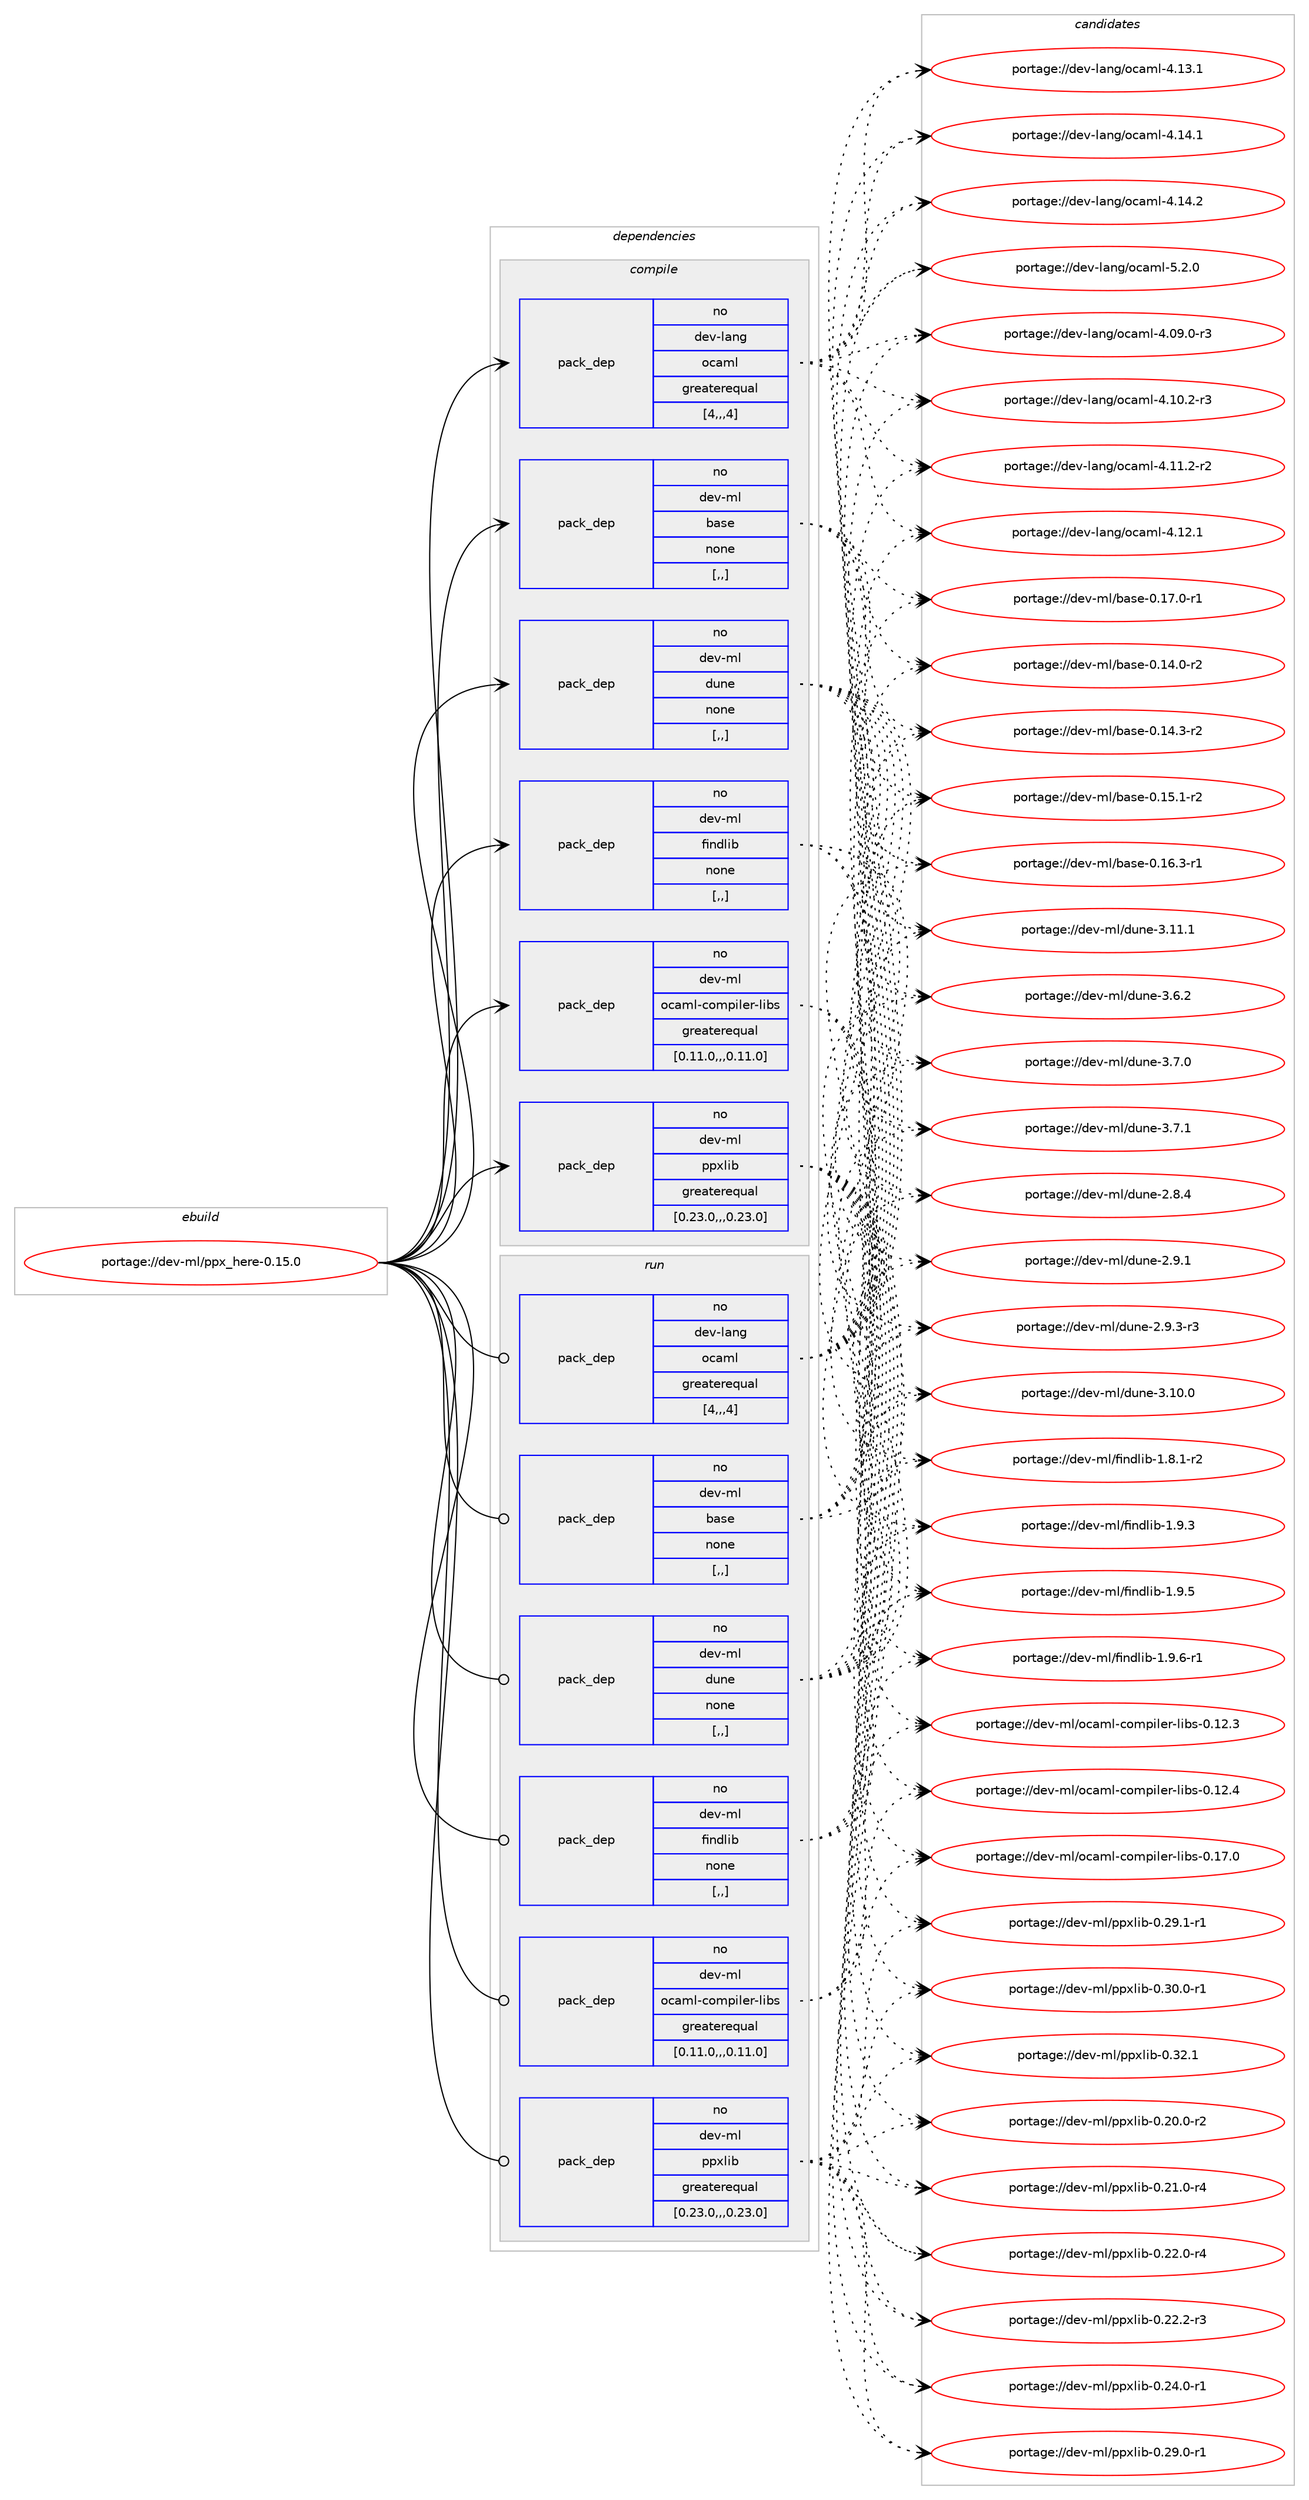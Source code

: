 digraph prolog {

# *************
# Graph options
# *************

newrank=true;
concentrate=true;
compound=true;
graph [rankdir=LR,fontname=Helvetica,fontsize=10,ranksep=1.5];#, ranksep=2.5, nodesep=0.2];
edge  [arrowhead=vee];
node  [fontname=Helvetica,fontsize=10];

# **********
# The ebuild
# **********

subgraph cluster_leftcol {
color=gray;
rank=same;
label=<<i>ebuild</i>>;
id [label="portage://dev-ml/ppx_here-0.15.0", color=red, width=4, href="../dev-ml/ppx_here-0.15.0.svg"];
}

# ****************
# The dependencies
# ****************

subgraph cluster_midcol {
color=gray;
label=<<i>dependencies</i>>;
subgraph cluster_compile {
fillcolor="#eeeeee";
style=filled;
label=<<i>compile</i>>;
subgraph pack89815 {
dependency119860 [label=<<TABLE BORDER="0" CELLBORDER="1" CELLSPACING="0" CELLPADDING="4" WIDTH="220"><TR><TD ROWSPAN="6" CELLPADDING="30">pack_dep</TD></TR><TR><TD WIDTH="110">no</TD></TR><TR><TD>dev-lang</TD></TR><TR><TD>ocaml</TD></TR><TR><TD>greaterequal</TD></TR><TR><TD>[4,,,4]</TD></TR></TABLE>>, shape=none, color=blue];
}
id:e -> dependency119860:w [weight=20,style="solid",arrowhead="vee"];
subgraph pack89816 {
dependency119861 [label=<<TABLE BORDER="0" CELLBORDER="1" CELLSPACING="0" CELLPADDING="4" WIDTH="220"><TR><TD ROWSPAN="6" CELLPADDING="30">pack_dep</TD></TR><TR><TD WIDTH="110">no</TD></TR><TR><TD>dev-ml</TD></TR><TR><TD>base</TD></TR><TR><TD>none</TD></TR><TR><TD>[,,]</TD></TR></TABLE>>, shape=none, color=blue];
}
id:e -> dependency119861:w [weight=20,style="solid",arrowhead="vee"];
subgraph pack89817 {
dependency119862 [label=<<TABLE BORDER="0" CELLBORDER="1" CELLSPACING="0" CELLPADDING="4" WIDTH="220"><TR><TD ROWSPAN="6" CELLPADDING="30">pack_dep</TD></TR><TR><TD WIDTH="110">no</TD></TR><TR><TD>dev-ml</TD></TR><TR><TD>dune</TD></TR><TR><TD>none</TD></TR><TR><TD>[,,]</TD></TR></TABLE>>, shape=none, color=blue];
}
id:e -> dependency119862:w [weight=20,style="solid",arrowhead="vee"];
subgraph pack89818 {
dependency119863 [label=<<TABLE BORDER="0" CELLBORDER="1" CELLSPACING="0" CELLPADDING="4" WIDTH="220"><TR><TD ROWSPAN="6" CELLPADDING="30">pack_dep</TD></TR><TR><TD WIDTH="110">no</TD></TR><TR><TD>dev-ml</TD></TR><TR><TD>findlib</TD></TR><TR><TD>none</TD></TR><TR><TD>[,,]</TD></TR></TABLE>>, shape=none, color=blue];
}
id:e -> dependency119863:w [weight=20,style="solid",arrowhead="vee"];
subgraph pack89819 {
dependency119864 [label=<<TABLE BORDER="0" CELLBORDER="1" CELLSPACING="0" CELLPADDING="4" WIDTH="220"><TR><TD ROWSPAN="6" CELLPADDING="30">pack_dep</TD></TR><TR><TD WIDTH="110">no</TD></TR><TR><TD>dev-ml</TD></TR><TR><TD>ocaml-compiler-libs</TD></TR><TR><TD>greaterequal</TD></TR><TR><TD>[0.11.0,,,0.11.0]</TD></TR></TABLE>>, shape=none, color=blue];
}
id:e -> dependency119864:w [weight=20,style="solid",arrowhead="vee"];
subgraph pack89820 {
dependency119865 [label=<<TABLE BORDER="0" CELLBORDER="1" CELLSPACING="0" CELLPADDING="4" WIDTH="220"><TR><TD ROWSPAN="6" CELLPADDING="30">pack_dep</TD></TR><TR><TD WIDTH="110">no</TD></TR><TR><TD>dev-ml</TD></TR><TR><TD>ppxlib</TD></TR><TR><TD>greaterequal</TD></TR><TR><TD>[0.23.0,,,0.23.0]</TD></TR></TABLE>>, shape=none, color=blue];
}
id:e -> dependency119865:w [weight=20,style="solid",arrowhead="vee"];
}
subgraph cluster_compileandrun {
fillcolor="#eeeeee";
style=filled;
label=<<i>compile and run</i>>;
}
subgraph cluster_run {
fillcolor="#eeeeee";
style=filled;
label=<<i>run</i>>;
subgraph pack89821 {
dependency119866 [label=<<TABLE BORDER="0" CELLBORDER="1" CELLSPACING="0" CELLPADDING="4" WIDTH="220"><TR><TD ROWSPAN="6" CELLPADDING="30">pack_dep</TD></TR><TR><TD WIDTH="110">no</TD></TR><TR><TD>dev-lang</TD></TR><TR><TD>ocaml</TD></TR><TR><TD>greaterequal</TD></TR><TR><TD>[4,,,4]</TD></TR></TABLE>>, shape=none, color=blue];
}
id:e -> dependency119866:w [weight=20,style="solid",arrowhead="odot"];
subgraph pack89822 {
dependency119867 [label=<<TABLE BORDER="0" CELLBORDER="1" CELLSPACING="0" CELLPADDING="4" WIDTH="220"><TR><TD ROWSPAN="6" CELLPADDING="30">pack_dep</TD></TR><TR><TD WIDTH="110">no</TD></TR><TR><TD>dev-ml</TD></TR><TR><TD>base</TD></TR><TR><TD>none</TD></TR><TR><TD>[,,]</TD></TR></TABLE>>, shape=none, color=blue];
}
id:e -> dependency119867:w [weight=20,style="solid",arrowhead="odot"];
subgraph pack89823 {
dependency119868 [label=<<TABLE BORDER="0" CELLBORDER="1" CELLSPACING="0" CELLPADDING="4" WIDTH="220"><TR><TD ROWSPAN="6" CELLPADDING="30">pack_dep</TD></TR><TR><TD WIDTH="110">no</TD></TR><TR><TD>dev-ml</TD></TR><TR><TD>dune</TD></TR><TR><TD>none</TD></TR><TR><TD>[,,]</TD></TR></TABLE>>, shape=none, color=blue];
}
id:e -> dependency119868:w [weight=20,style="solid",arrowhead="odot"];
subgraph pack89824 {
dependency119869 [label=<<TABLE BORDER="0" CELLBORDER="1" CELLSPACING="0" CELLPADDING="4" WIDTH="220"><TR><TD ROWSPAN="6" CELLPADDING="30">pack_dep</TD></TR><TR><TD WIDTH="110">no</TD></TR><TR><TD>dev-ml</TD></TR><TR><TD>findlib</TD></TR><TR><TD>none</TD></TR><TR><TD>[,,]</TD></TR></TABLE>>, shape=none, color=blue];
}
id:e -> dependency119869:w [weight=20,style="solid",arrowhead="odot"];
subgraph pack89825 {
dependency119870 [label=<<TABLE BORDER="0" CELLBORDER="1" CELLSPACING="0" CELLPADDING="4" WIDTH="220"><TR><TD ROWSPAN="6" CELLPADDING="30">pack_dep</TD></TR><TR><TD WIDTH="110">no</TD></TR><TR><TD>dev-ml</TD></TR><TR><TD>ocaml-compiler-libs</TD></TR><TR><TD>greaterequal</TD></TR><TR><TD>[0.11.0,,,0.11.0]</TD></TR></TABLE>>, shape=none, color=blue];
}
id:e -> dependency119870:w [weight=20,style="solid",arrowhead="odot"];
subgraph pack89826 {
dependency119871 [label=<<TABLE BORDER="0" CELLBORDER="1" CELLSPACING="0" CELLPADDING="4" WIDTH="220"><TR><TD ROWSPAN="6" CELLPADDING="30">pack_dep</TD></TR><TR><TD WIDTH="110">no</TD></TR><TR><TD>dev-ml</TD></TR><TR><TD>ppxlib</TD></TR><TR><TD>greaterequal</TD></TR><TR><TD>[0.23.0,,,0.23.0]</TD></TR></TABLE>>, shape=none, color=blue];
}
id:e -> dependency119871:w [weight=20,style="solid",arrowhead="odot"];
}
}

# **************
# The candidates
# **************

subgraph cluster_choices {
rank=same;
color=gray;
label=<<i>candidates</i>>;

subgraph choice89815 {
color=black;
nodesep=1;
choice1001011184510897110103471119997109108455246485746484511451 [label="portage://dev-lang/ocaml-4.09.0-r3", color=red, width=4,href="../dev-lang/ocaml-4.09.0-r3.svg"];
choice1001011184510897110103471119997109108455246494846504511451 [label="portage://dev-lang/ocaml-4.10.2-r3", color=red, width=4,href="../dev-lang/ocaml-4.10.2-r3.svg"];
choice1001011184510897110103471119997109108455246494946504511450 [label="portage://dev-lang/ocaml-4.11.2-r2", color=red, width=4,href="../dev-lang/ocaml-4.11.2-r2.svg"];
choice100101118451089711010347111999710910845524649504649 [label="portage://dev-lang/ocaml-4.12.1", color=red, width=4,href="../dev-lang/ocaml-4.12.1.svg"];
choice100101118451089711010347111999710910845524649514649 [label="portage://dev-lang/ocaml-4.13.1", color=red, width=4,href="../dev-lang/ocaml-4.13.1.svg"];
choice100101118451089711010347111999710910845524649524649 [label="portage://dev-lang/ocaml-4.14.1", color=red, width=4,href="../dev-lang/ocaml-4.14.1.svg"];
choice100101118451089711010347111999710910845524649524650 [label="portage://dev-lang/ocaml-4.14.2", color=red, width=4,href="../dev-lang/ocaml-4.14.2.svg"];
choice1001011184510897110103471119997109108455346504648 [label="portage://dev-lang/ocaml-5.2.0", color=red, width=4,href="../dev-lang/ocaml-5.2.0.svg"];
dependency119860:e -> choice1001011184510897110103471119997109108455246485746484511451:w [style=dotted,weight="100"];
dependency119860:e -> choice1001011184510897110103471119997109108455246494846504511451:w [style=dotted,weight="100"];
dependency119860:e -> choice1001011184510897110103471119997109108455246494946504511450:w [style=dotted,weight="100"];
dependency119860:e -> choice100101118451089711010347111999710910845524649504649:w [style=dotted,weight="100"];
dependency119860:e -> choice100101118451089711010347111999710910845524649514649:w [style=dotted,weight="100"];
dependency119860:e -> choice100101118451089711010347111999710910845524649524649:w [style=dotted,weight="100"];
dependency119860:e -> choice100101118451089711010347111999710910845524649524650:w [style=dotted,weight="100"];
dependency119860:e -> choice1001011184510897110103471119997109108455346504648:w [style=dotted,weight="100"];
}
subgraph choice89816 {
color=black;
nodesep=1;
choice10010111845109108479897115101454846495246484511450 [label="portage://dev-ml/base-0.14.0-r2", color=red, width=4,href="../dev-ml/base-0.14.0-r2.svg"];
choice10010111845109108479897115101454846495246514511450 [label="portage://dev-ml/base-0.14.3-r2", color=red, width=4,href="../dev-ml/base-0.14.3-r2.svg"];
choice10010111845109108479897115101454846495346494511450 [label="portage://dev-ml/base-0.15.1-r2", color=red, width=4,href="../dev-ml/base-0.15.1-r2.svg"];
choice10010111845109108479897115101454846495446514511449 [label="portage://dev-ml/base-0.16.3-r1", color=red, width=4,href="../dev-ml/base-0.16.3-r1.svg"];
choice10010111845109108479897115101454846495546484511449 [label="portage://dev-ml/base-0.17.0-r1", color=red, width=4,href="../dev-ml/base-0.17.0-r1.svg"];
dependency119861:e -> choice10010111845109108479897115101454846495246484511450:w [style=dotted,weight="100"];
dependency119861:e -> choice10010111845109108479897115101454846495246514511450:w [style=dotted,weight="100"];
dependency119861:e -> choice10010111845109108479897115101454846495346494511450:w [style=dotted,weight="100"];
dependency119861:e -> choice10010111845109108479897115101454846495446514511449:w [style=dotted,weight="100"];
dependency119861:e -> choice10010111845109108479897115101454846495546484511449:w [style=dotted,weight="100"];
}
subgraph choice89817 {
color=black;
nodesep=1;
choice1001011184510910847100117110101455046564652 [label="portage://dev-ml/dune-2.8.4", color=red, width=4,href="../dev-ml/dune-2.8.4.svg"];
choice1001011184510910847100117110101455046574649 [label="portage://dev-ml/dune-2.9.1", color=red, width=4,href="../dev-ml/dune-2.9.1.svg"];
choice10010111845109108471001171101014550465746514511451 [label="portage://dev-ml/dune-2.9.3-r3", color=red, width=4,href="../dev-ml/dune-2.9.3-r3.svg"];
choice100101118451091084710011711010145514649484648 [label="portage://dev-ml/dune-3.10.0", color=red, width=4,href="../dev-ml/dune-3.10.0.svg"];
choice100101118451091084710011711010145514649494649 [label="portage://dev-ml/dune-3.11.1", color=red, width=4,href="../dev-ml/dune-3.11.1.svg"];
choice1001011184510910847100117110101455146544650 [label="portage://dev-ml/dune-3.6.2", color=red, width=4,href="../dev-ml/dune-3.6.2.svg"];
choice1001011184510910847100117110101455146554648 [label="portage://dev-ml/dune-3.7.0", color=red, width=4,href="../dev-ml/dune-3.7.0.svg"];
choice1001011184510910847100117110101455146554649 [label="portage://dev-ml/dune-3.7.1", color=red, width=4,href="../dev-ml/dune-3.7.1.svg"];
dependency119862:e -> choice1001011184510910847100117110101455046564652:w [style=dotted,weight="100"];
dependency119862:e -> choice1001011184510910847100117110101455046574649:w [style=dotted,weight="100"];
dependency119862:e -> choice10010111845109108471001171101014550465746514511451:w [style=dotted,weight="100"];
dependency119862:e -> choice100101118451091084710011711010145514649484648:w [style=dotted,weight="100"];
dependency119862:e -> choice100101118451091084710011711010145514649494649:w [style=dotted,weight="100"];
dependency119862:e -> choice1001011184510910847100117110101455146544650:w [style=dotted,weight="100"];
dependency119862:e -> choice1001011184510910847100117110101455146554648:w [style=dotted,weight="100"];
dependency119862:e -> choice1001011184510910847100117110101455146554649:w [style=dotted,weight="100"];
}
subgraph choice89818 {
color=black;
nodesep=1;
choice1001011184510910847102105110100108105984549465646494511450 [label="portage://dev-ml/findlib-1.8.1-r2", color=red, width=4,href="../dev-ml/findlib-1.8.1-r2.svg"];
choice100101118451091084710210511010010810598454946574651 [label="portage://dev-ml/findlib-1.9.3", color=red, width=4,href="../dev-ml/findlib-1.9.3.svg"];
choice100101118451091084710210511010010810598454946574653 [label="portage://dev-ml/findlib-1.9.5", color=red, width=4,href="../dev-ml/findlib-1.9.5.svg"];
choice1001011184510910847102105110100108105984549465746544511449 [label="portage://dev-ml/findlib-1.9.6-r1", color=red, width=4,href="../dev-ml/findlib-1.9.6-r1.svg"];
dependency119863:e -> choice1001011184510910847102105110100108105984549465646494511450:w [style=dotted,weight="100"];
dependency119863:e -> choice100101118451091084710210511010010810598454946574651:w [style=dotted,weight="100"];
dependency119863:e -> choice100101118451091084710210511010010810598454946574653:w [style=dotted,weight="100"];
dependency119863:e -> choice1001011184510910847102105110100108105984549465746544511449:w [style=dotted,weight="100"];
}
subgraph choice89819 {
color=black;
nodesep=1;
choice100101118451091084711199971091084599111109112105108101114451081059811545484649504651 [label="portage://dev-ml/ocaml-compiler-libs-0.12.3", color=red, width=4,href="../dev-ml/ocaml-compiler-libs-0.12.3.svg"];
choice100101118451091084711199971091084599111109112105108101114451081059811545484649504652 [label="portage://dev-ml/ocaml-compiler-libs-0.12.4", color=red, width=4,href="../dev-ml/ocaml-compiler-libs-0.12.4.svg"];
choice100101118451091084711199971091084599111109112105108101114451081059811545484649554648 [label="portage://dev-ml/ocaml-compiler-libs-0.17.0", color=red, width=4,href="../dev-ml/ocaml-compiler-libs-0.17.0.svg"];
dependency119864:e -> choice100101118451091084711199971091084599111109112105108101114451081059811545484649504651:w [style=dotted,weight="100"];
dependency119864:e -> choice100101118451091084711199971091084599111109112105108101114451081059811545484649504652:w [style=dotted,weight="100"];
dependency119864:e -> choice100101118451091084711199971091084599111109112105108101114451081059811545484649554648:w [style=dotted,weight="100"];
}
subgraph choice89820 {
color=black;
nodesep=1;
choice100101118451091084711211212010810598454846504846484511450 [label="portage://dev-ml/ppxlib-0.20.0-r2", color=red, width=4,href="../dev-ml/ppxlib-0.20.0-r2.svg"];
choice100101118451091084711211212010810598454846504946484511452 [label="portage://dev-ml/ppxlib-0.21.0-r4", color=red, width=4,href="../dev-ml/ppxlib-0.21.0-r4.svg"];
choice100101118451091084711211212010810598454846505046484511452 [label="portage://dev-ml/ppxlib-0.22.0-r4", color=red, width=4,href="../dev-ml/ppxlib-0.22.0-r4.svg"];
choice100101118451091084711211212010810598454846505046504511451 [label="portage://dev-ml/ppxlib-0.22.2-r3", color=red, width=4,href="../dev-ml/ppxlib-0.22.2-r3.svg"];
choice100101118451091084711211212010810598454846505246484511449 [label="portage://dev-ml/ppxlib-0.24.0-r1", color=red, width=4,href="../dev-ml/ppxlib-0.24.0-r1.svg"];
choice100101118451091084711211212010810598454846505746484511449 [label="portage://dev-ml/ppxlib-0.29.0-r1", color=red, width=4,href="../dev-ml/ppxlib-0.29.0-r1.svg"];
choice100101118451091084711211212010810598454846505746494511449 [label="portage://dev-ml/ppxlib-0.29.1-r1", color=red, width=4,href="../dev-ml/ppxlib-0.29.1-r1.svg"];
choice100101118451091084711211212010810598454846514846484511449 [label="portage://dev-ml/ppxlib-0.30.0-r1", color=red, width=4,href="../dev-ml/ppxlib-0.30.0-r1.svg"];
choice10010111845109108471121121201081059845484651504649 [label="portage://dev-ml/ppxlib-0.32.1", color=red, width=4,href="../dev-ml/ppxlib-0.32.1.svg"];
dependency119865:e -> choice100101118451091084711211212010810598454846504846484511450:w [style=dotted,weight="100"];
dependency119865:e -> choice100101118451091084711211212010810598454846504946484511452:w [style=dotted,weight="100"];
dependency119865:e -> choice100101118451091084711211212010810598454846505046484511452:w [style=dotted,weight="100"];
dependency119865:e -> choice100101118451091084711211212010810598454846505046504511451:w [style=dotted,weight="100"];
dependency119865:e -> choice100101118451091084711211212010810598454846505246484511449:w [style=dotted,weight="100"];
dependency119865:e -> choice100101118451091084711211212010810598454846505746484511449:w [style=dotted,weight="100"];
dependency119865:e -> choice100101118451091084711211212010810598454846505746494511449:w [style=dotted,weight="100"];
dependency119865:e -> choice100101118451091084711211212010810598454846514846484511449:w [style=dotted,weight="100"];
dependency119865:e -> choice10010111845109108471121121201081059845484651504649:w [style=dotted,weight="100"];
}
subgraph choice89821 {
color=black;
nodesep=1;
choice1001011184510897110103471119997109108455246485746484511451 [label="portage://dev-lang/ocaml-4.09.0-r3", color=red, width=4,href="../dev-lang/ocaml-4.09.0-r3.svg"];
choice1001011184510897110103471119997109108455246494846504511451 [label="portage://dev-lang/ocaml-4.10.2-r3", color=red, width=4,href="../dev-lang/ocaml-4.10.2-r3.svg"];
choice1001011184510897110103471119997109108455246494946504511450 [label="portage://dev-lang/ocaml-4.11.2-r2", color=red, width=4,href="../dev-lang/ocaml-4.11.2-r2.svg"];
choice100101118451089711010347111999710910845524649504649 [label="portage://dev-lang/ocaml-4.12.1", color=red, width=4,href="../dev-lang/ocaml-4.12.1.svg"];
choice100101118451089711010347111999710910845524649514649 [label="portage://dev-lang/ocaml-4.13.1", color=red, width=4,href="../dev-lang/ocaml-4.13.1.svg"];
choice100101118451089711010347111999710910845524649524649 [label="portage://dev-lang/ocaml-4.14.1", color=red, width=4,href="../dev-lang/ocaml-4.14.1.svg"];
choice100101118451089711010347111999710910845524649524650 [label="portage://dev-lang/ocaml-4.14.2", color=red, width=4,href="../dev-lang/ocaml-4.14.2.svg"];
choice1001011184510897110103471119997109108455346504648 [label="portage://dev-lang/ocaml-5.2.0", color=red, width=4,href="../dev-lang/ocaml-5.2.0.svg"];
dependency119866:e -> choice1001011184510897110103471119997109108455246485746484511451:w [style=dotted,weight="100"];
dependency119866:e -> choice1001011184510897110103471119997109108455246494846504511451:w [style=dotted,weight="100"];
dependency119866:e -> choice1001011184510897110103471119997109108455246494946504511450:w [style=dotted,weight="100"];
dependency119866:e -> choice100101118451089711010347111999710910845524649504649:w [style=dotted,weight="100"];
dependency119866:e -> choice100101118451089711010347111999710910845524649514649:w [style=dotted,weight="100"];
dependency119866:e -> choice100101118451089711010347111999710910845524649524649:w [style=dotted,weight="100"];
dependency119866:e -> choice100101118451089711010347111999710910845524649524650:w [style=dotted,weight="100"];
dependency119866:e -> choice1001011184510897110103471119997109108455346504648:w [style=dotted,weight="100"];
}
subgraph choice89822 {
color=black;
nodesep=1;
choice10010111845109108479897115101454846495246484511450 [label="portage://dev-ml/base-0.14.0-r2", color=red, width=4,href="../dev-ml/base-0.14.0-r2.svg"];
choice10010111845109108479897115101454846495246514511450 [label="portage://dev-ml/base-0.14.3-r2", color=red, width=4,href="../dev-ml/base-0.14.3-r2.svg"];
choice10010111845109108479897115101454846495346494511450 [label="portage://dev-ml/base-0.15.1-r2", color=red, width=4,href="../dev-ml/base-0.15.1-r2.svg"];
choice10010111845109108479897115101454846495446514511449 [label="portage://dev-ml/base-0.16.3-r1", color=red, width=4,href="../dev-ml/base-0.16.3-r1.svg"];
choice10010111845109108479897115101454846495546484511449 [label="portage://dev-ml/base-0.17.0-r1", color=red, width=4,href="../dev-ml/base-0.17.0-r1.svg"];
dependency119867:e -> choice10010111845109108479897115101454846495246484511450:w [style=dotted,weight="100"];
dependency119867:e -> choice10010111845109108479897115101454846495246514511450:w [style=dotted,weight="100"];
dependency119867:e -> choice10010111845109108479897115101454846495346494511450:w [style=dotted,weight="100"];
dependency119867:e -> choice10010111845109108479897115101454846495446514511449:w [style=dotted,weight="100"];
dependency119867:e -> choice10010111845109108479897115101454846495546484511449:w [style=dotted,weight="100"];
}
subgraph choice89823 {
color=black;
nodesep=1;
choice1001011184510910847100117110101455046564652 [label="portage://dev-ml/dune-2.8.4", color=red, width=4,href="../dev-ml/dune-2.8.4.svg"];
choice1001011184510910847100117110101455046574649 [label="portage://dev-ml/dune-2.9.1", color=red, width=4,href="../dev-ml/dune-2.9.1.svg"];
choice10010111845109108471001171101014550465746514511451 [label="portage://dev-ml/dune-2.9.3-r3", color=red, width=4,href="../dev-ml/dune-2.9.3-r3.svg"];
choice100101118451091084710011711010145514649484648 [label="portage://dev-ml/dune-3.10.0", color=red, width=4,href="../dev-ml/dune-3.10.0.svg"];
choice100101118451091084710011711010145514649494649 [label="portage://dev-ml/dune-3.11.1", color=red, width=4,href="../dev-ml/dune-3.11.1.svg"];
choice1001011184510910847100117110101455146544650 [label="portage://dev-ml/dune-3.6.2", color=red, width=4,href="../dev-ml/dune-3.6.2.svg"];
choice1001011184510910847100117110101455146554648 [label="portage://dev-ml/dune-3.7.0", color=red, width=4,href="../dev-ml/dune-3.7.0.svg"];
choice1001011184510910847100117110101455146554649 [label="portage://dev-ml/dune-3.7.1", color=red, width=4,href="../dev-ml/dune-3.7.1.svg"];
dependency119868:e -> choice1001011184510910847100117110101455046564652:w [style=dotted,weight="100"];
dependency119868:e -> choice1001011184510910847100117110101455046574649:w [style=dotted,weight="100"];
dependency119868:e -> choice10010111845109108471001171101014550465746514511451:w [style=dotted,weight="100"];
dependency119868:e -> choice100101118451091084710011711010145514649484648:w [style=dotted,weight="100"];
dependency119868:e -> choice100101118451091084710011711010145514649494649:w [style=dotted,weight="100"];
dependency119868:e -> choice1001011184510910847100117110101455146544650:w [style=dotted,weight="100"];
dependency119868:e -> choice1001011184510910847100117110101455146554648:w [style=dotted,weight="100"];
dependency119868:e -> choice1001011184510910847100117110101455146554649:w [style=dotted,weight="100"];
}
subgraph choice89824 {
color=black;
nodesep=1;
choice1001011184510910847102105110100108105984549465646494511450 [label="portage://dev-ml/findlib-1.8.1-r2", color=red, width=4,href="../dev-ml/findlib-1.8.1-r2.svg"];
choice100101118451091084710210511010010810598454946574651 [label="portage://dev-ml/findlib-1.9.3", color=red, width=4,href="../dev-ml/findlib-1.9.3.svg"];
choice100101118451091084710210511010010810598454946574653 [label="portage://dev-ml/findlib-1.9.5", color=red, width=4,href="../dev-ml/findlib-1.9.5.svg"];
choice1001011184510910847102105110100108105984549465746544511449 [label="portage://dev-ml/findlib-1.9.6-r1", color=red, width=4,href="../dev-ml/findlib-1.9.6-r1.svg"];
dependency119869:e -> choice1001011184510910847102105110100108105984549465646494511450:w [style=dotted,weight="100"];
dependency119869:e -> choice100101118451091084710210511010010810598454946574651:w [style=dotted,weight="100"];
dependency119869:e -> choice100101118451091084710210511010010810598454946574653:w [style=dotted,weight="100"];
dependency119869:e -> choice1001011184510910847102105110100108105984549465746544511449:w [style=dotted,weight="100"];
}
subgraph choice89825 {
color=black;
nodesep=1;
choice100101118451091084711199971091084599111109112105108101114451081059811545484649504651 [label="portage://dev-ml/ocaml-compiler-libs-0.12.3", color=red, width=4,href="../dev-ml/ocaml-compiler-libs-0.12.3.svg"];
choice100101118451091084711199971091084599111109112105108101114451081059811545484649504652 [label="portage://dev-ml/ocaml-compiler-libs-0.12.4", color=red, width=4,href="../dev-ml/ocaml-compiler-libs-0.12.4.svg"];
choice100101118451091084711199971091084599111109112105108101114451081059811545484649554648 [label="portage://dev-ml/ocaml-compiler-libs-0.17.0", color=red, width=4,href="../dev-ml/ocaml-compiler-libs-0.17.0.svg"];
dependency119870:e -> choice100101118451091084711199971091084599111109112105108101114451081059811545484649504651:w [style=dotted,weight="100"];
dependency119870:e -> choice100101118451091084711199971091084599111109112105108101114451081059811545484649504652:w [style=dotted,weight="100"];
dependency119870:e -> choice100101118451091084711199971091084599111109112105108101114451081059811545484649554648:w [style=dotted,weight="100"];
}
subgraph choice89826 {
color=black;
nodesep=1;
choice100101118451091084711211212010810598454846504846484511450 [label="portage://dev-ml/ppxlib-0.20.0-r2", color=red, width=4,href="../dev-ml/ppxlib-0.20.0-r2.svg"];
choice100101118451091084711211212010810598454846504946484511452 [label="portage://dev-ml/ppxlib-0.21.0-r4", color=red, width=4,href="../dev-ml/ppxlib-0.21.0-r4.svg"];
choice100101118451091084711211212010810598454846505046484511452 [label="portage://dev-ml/ppxlib-0.22.0-r4", color=red, width=4,href="../dev-ml/ppxlib-0.22.0-r4.svg"];
choice100101118451091084711211212010810598454846505046504511451 [label="portage://dev-ml/ppxlib-0.22.2-r3", color=red, width=4,href="../dev-ml/ppxlib-0.22.2-r3.svg"];
choice100101118451091084711211212010810598454846505246484511449 [label="portage://dev-ml/ppxlib-0.24.0-r1", color=red, width=4,href="../dev-ml/ppxlib-0.24.0-r1.svg"];
choice100101118451091084711211212010810598454846505746484511449 [label="portage://dev-ml/ppxlib-0.29.0-r1", color=red, width=4,href="../dev-ml/ppxlib-0.29.0-r1.svg"];
choice100101118451091084711211212010810598454846505746494511449 [label="portage://dev-ml/ppxlib-0.29.1-r1", color=red, width=4,href="../dev-ml/ppxlib-0.29.1-r1.svg"];
choice100101118451091084711211212010810598454846514846484511449 [label="portage://dev-ml/ppxlib-0.30.0-r1", color=red, width=4,href="../dev-ml/ppxlib-0.30.0-r1.svg"];
choice10010111845109108471121121201081059845484651504649 [label="portage://dev-ml/ppxlib-0.32.1", color=red, width=4,href="../dev-ml/ppxlib-0.32.1.svg"];
dependency119871:e -> choice100101118451091084711211212010810598454846504846484511450:w [style=dotted,weight="100"];
dependency119871:e -> choice100101118451091084711211212010810598454846504946484511452:w [style=dotted,weight="100"];
dependency119871:e -> choice100101118451091084711211212010810598454846505046484511452:w [style=dotted,weight="100"];
dependency119871:e -> choice100101118451091084711211212010810598454846505046504511451:w [style=dotted,weight="100"];
dependency119871:e -> choice100101118451091084711211212010810598454846505246484511449:w [style=dotted,weight="100"];
dependency119871:e -> choice100101118451091084711211212010810598454846505746484511449:w [style=dotted,weight="100"];
dependency119871:e -> choice100101118451091084711211212010810598454846505746494511449:w [style=dotted,weight="100"];
dependency119871:e -> choice100101118451091084711211212010810598454846514846484511449:w [style=dotted,weight="100"];
dependency119871:e -> choice10010111845109108471121121201081059845484651504649:w [style=dotted,weight="100"];
}
}

}
